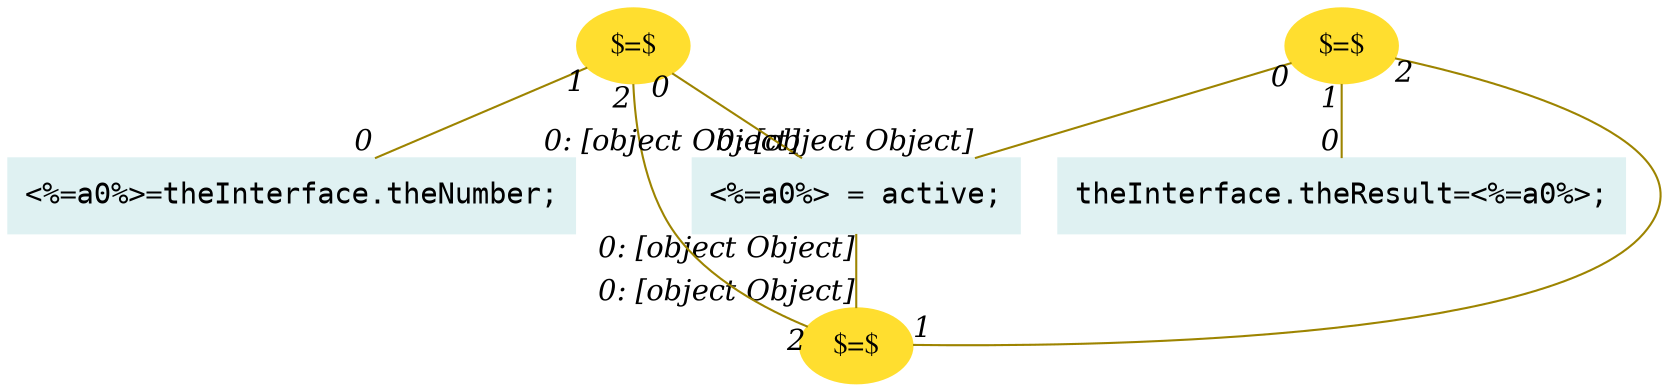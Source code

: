 digraph g{node_5218 [shape="box", style="filled", color="#dff1f2", fontname="Courier", label="<%=a0%>=theInterface.theNumber;
" ]
node_5220 [shape="box", style="filled", color="#dff1f2", fontname="Courier", label="theInterface.theResult=<%=a0%>;
" ]
node_5263 [shape="ellipse", style="filled", color="#ffde2f", fontname="Times", label="$=$" ]
node_5283 [shape="box", style="filled", color="#dff1f2", fontname="Courier", label="<%=a0%> = active;
" ]
node_5291 [shape="ellipse", style="filled", color="#ffde2f", fontname="Times", label="$=$" ]
node_5295 [shape="ellipse", style="filled", color="#ffde2f", fontname="Times", label="$=$" ]
node_5283 -> node_5263 [dir=none, arrowHead=none, fontname="Times-Italic", arrowsize=1, color="#9d8400", label="",  headlabel="0: [object Object]", taillabel="0: [object Object]" ]
node_5291 -> node_5263 [dir=none, arrowHead=none, fontname="Times-Italic", arrowsize=1, color="#9d8400", label="",  headlabel="1", taillabel="2" ]
node_5291 -> node_5283 [dir=none, arrowHead=none, fontname="Times-Italic", arrowsize=1, color="#9d8400", label="",  headlabel="0: [object Object]", taillabel="0" ]
node_5295 -> node_5263 [dir=none, arrowHead=none, fontname="Times-Italic", arrowsize=1, color="#9d8400", label="",  headlabel="2", taillabel="2" ]
node_5295 -> node_5283 [dir=none, arrowHead=none, fontname="Times-Italic", arrowsize=1, color="#9d8400", label="",  headlabel="0: [object Object]", taillabel="0" ]
node_5295 -> node_5218 [dir=none, arrowHead=none, fontname="Times-Italic", arrowsize=1, color="#9d8400", label="",  headlabel="0", taillabel="1" ]
node_5291 -> node_5220 [dir=none, arrowHead=none, fontname="Times-Italic", arrowsize=1, color="#9d8400", label="",  headlabel="0", taillabel="1" ]
}